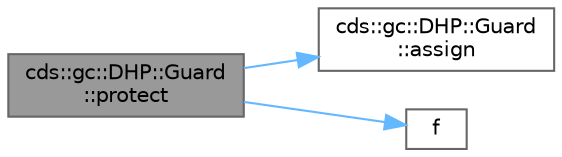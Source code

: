 digraph "cds::gc::DHP::Guard::protect"
{
 // LATEX_PDF_SIZE
  bgcolor="transparent";
  edge [fontname=Helvetica,fontsize=10,labelfontname=Helvetica,labelfontsize=10];
  node [fontname=Helvetica,fontsize=10,shape=box,height=0.2,width=0.4];
  rankdir="LR";
  Node1 [id="Node000001",label="cds::gc::DHP::Guard\l::protect",height=0.2,width=0.4,color="gray40", fillcolor="grey60", style="filled", fontcolor="black",tooltip="Protects a converted pointer of type  atomic<T*>"];
  Node1 -> Node2 [id="edge1_Node000001_Node000002",color="steelblue1",style="solid",tooltip=" "];
  Node2 [id="Node000002",label="cds::gc::DHP::Guard\l::assign",height=0.2,width=0.4,color="grey40", fillcolor="white", style="filled",URL="$classcds_1_1gc_1_1_d_h_p_1_1_guard.html#a413df2ce208978c897e861a23825bef9",tooltip="Store p to the guard"];
  Node1 -> Node3 [id="edge2_Node000001_Node000003",color="steelblue1",style="solid",tooltip=" "];
  Node3 [id="Node000003",label="f",height=0.2,width=0.4,color="grey40", fillcolor="white", style="filled",URL="$cxx11__tensor__map_8cpp.html#a7f507fea02198f6cb81c86640c7b1a4e",tooltip=" "];
}
